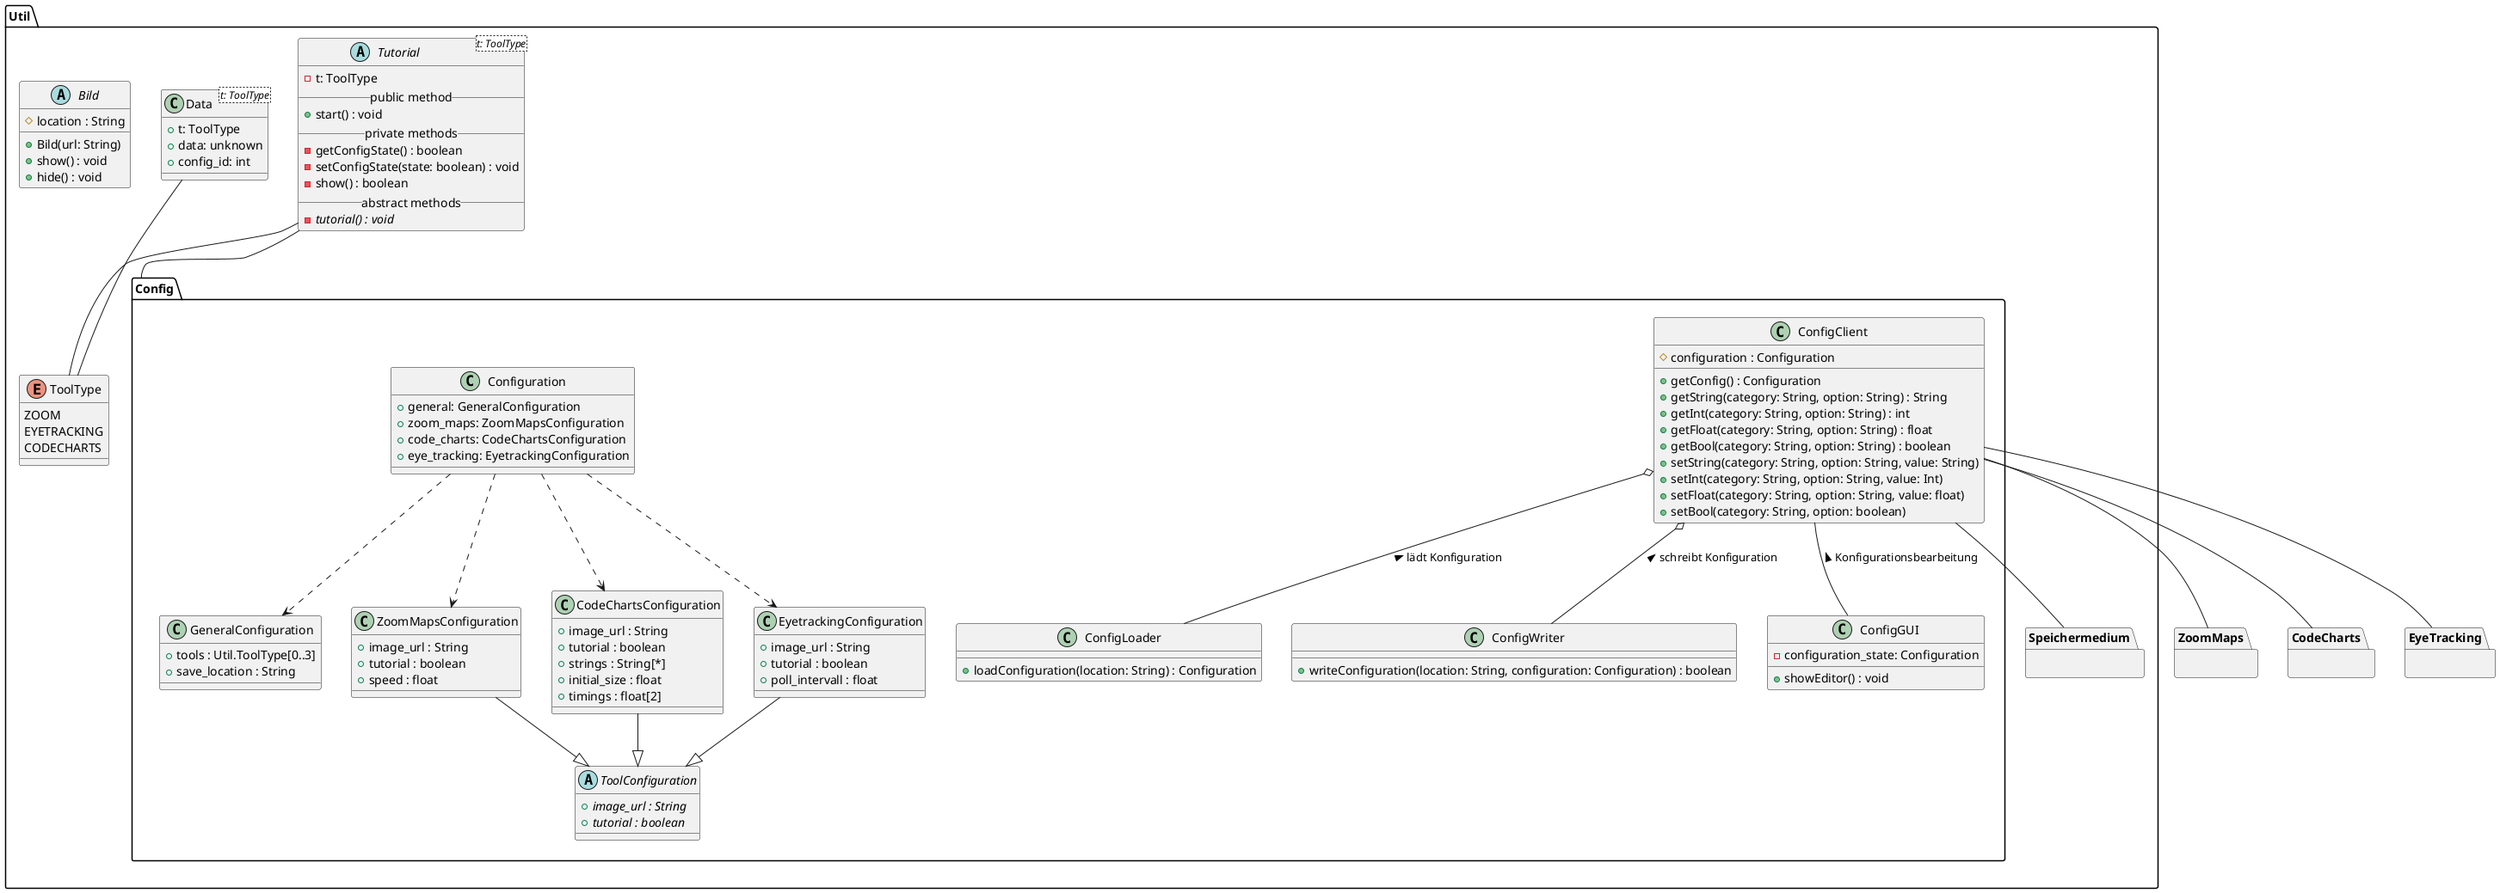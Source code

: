 @startuml util

package ZoomMaps {}
package CodeCharts {}
package EyeTracking {}

package Util {
    ' --- TUTORIAL ---
    abstract Tutorial<t: ToolType> {
      - t: ToolType
      __public method__
      + start() : void
      __private methods__
      - getConfigState() : boolean
      - setConfigState(state: boolean) : void
      - show() : boolean
      __abstract methods__
      - {abstract} tutorial() : void
    }

    enum ToolType {
        ZOOM
        EYETRACKING
        CODECHARTS
    }

    ' Interaktionen
    Tutorial -- ToolType
    Data -- ToolType
    Tutorial -- Config


    ' --- BILD ---

    abstract Bild {
        # location : String
        + Bild(url: String)
        + show() : void
        + hide() : void
    }

    class Data<t: ToolType> {
        + t: ToolType
        + data: unknown
        + config_id: int
    }

    package Config {
        class ConfigClient {
            # configuration : Configuration
            + getConfig() : Configuration
            + getString(category: String, option: String) : String
            + getInt(category: String, option: String) : int
            + getFloat(category: String, option: String) : float
            + getBool(category: String, option: String) : boolean
            + setString(category: String, option: String, value: String)
            + setInt(category: String, option: String, value: Int)
            + setFloat(category: String, option: String, value: float)
            + setBool(category: String, option: boolean)
        }

        class ConfigLoader {
            + loadConfiguration(location: String) : Configuration
        }

        class ConfigWriter {
            + writeConfiguration(location: String, configuration: Configuration) : boolean
        }

        class ConfigGUI {
            - configuration_state: Configuration
            + showEditor() : void
        }

        class Configuration {
            + general: GeneralConfiguration
            + zoom_maps: ZoomMapsConfiguration
            + code_charts: CodeChartsConfiguration
            + eye_tracking: EyetrackingConfiguration
        }
        class GeneralConfiguration {
            + tools : Util.ToolType[0..3]
            + save_location : String
        }
        class ZoomMapsConfiguration {
            + image_url : String
            + tutorial : boolean
            + speed : float
        }
        class CodeChartsConfiguration {
            + image_url : String
            + tutorial : boolean
            + strings : String[*]
            + initial_size : float
            + timings : float[2]
        }
        class EyetrackingConfiguration {
            + image_url : String
            + tutorial : boolean
            + poll_intervall : float
        }
        abstract ToolConfiguration {
            + {abstract} image_url : String
            + {abstract} tutorial : boolean
        }

        ' ConfigClient ..> Configuration

        ConfigClient o-- ConfigLoader : < lädt Konfiguration
        ' ConfigLoader ..> Configuration

        ConfigClient o-- ConfigWriter : < schreibt Konfiguration
        ' ConfigWriter ..> Configuration

        ConfigClient -- ConfigGUI : < Konfigurationsbearbeitung

        Configuration ..> GeneralConfiguration
        Configuration ..> ZoomMapsConfiguration
        Configuration ..> CodeChartsConfiguration
        Configuration ..> EyetrackingConfiguration

        ZoomMapsConfiguration --|> ToolConfiguration
        CodeChartsConfiguration --|> ToolConfiguration
        EyetrackingConfiguration --|> ToolConfiguration
    }
    ConfigClient -- ZoomMaps
    ConfigClient -- CodeCharts
    ConfigClient -- EyeTracking
    ConfigClient -- Speichermedium

    package Speichermedium {}

}

@enduml
